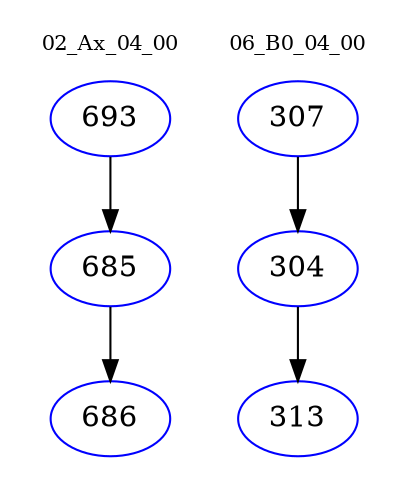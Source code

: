 digraph{
subgraph cluster_0 {
color = white
label = "02_Ax_04_00";
fontsize=10;
T0_693 [label="693", color="blue"]
T0_693 -> T0_685 [color="black"]
T0_685 [label="685", color="blue"]
T0_685 -> T0_686 [color="black"]
T0_686 [label="686", color="blue"]
}
subgraph cluster_1 {
color = white
label = "06_B0_04_00";
fontsize=10;
T1_307 [label="307", color="blue"]
T1_307 -> T1_304 [color="black"]
T1_304 [label="304", color="blue"]
T1_304 -> T1_313 [color="black"]
T1_313 [label="313", color="blue"]
}
}
